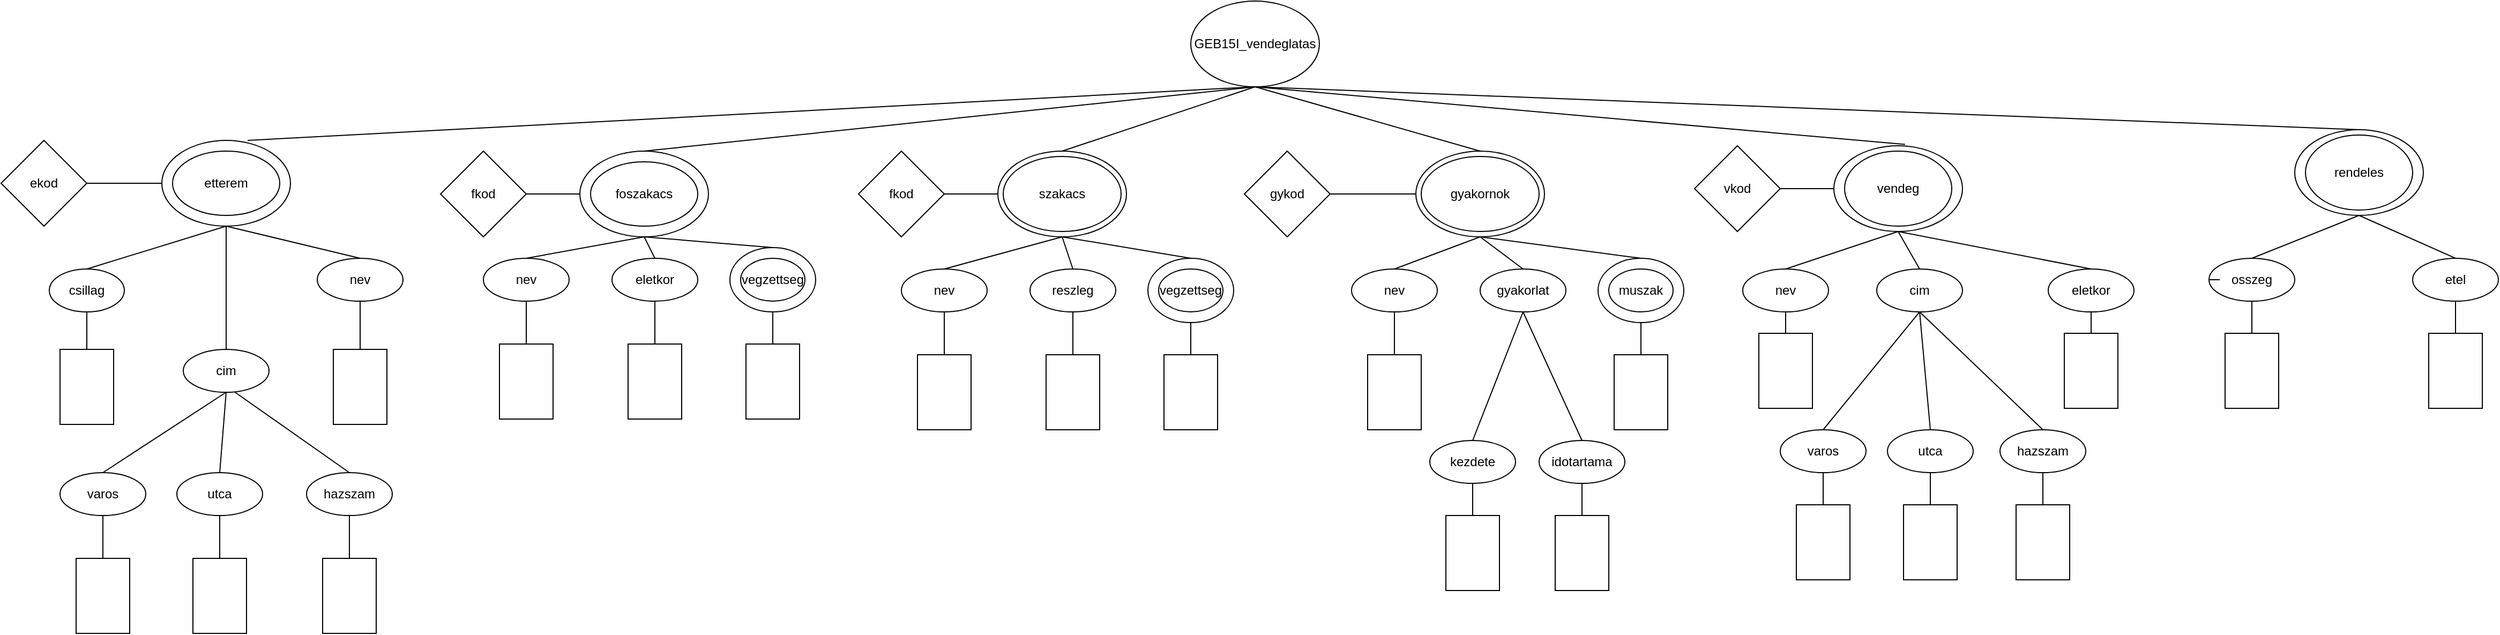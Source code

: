 <mxfile version="28.2.7">
  <diagram name="Page-1" id="XpdyZdqsvCU4nCHBUs9L">
    <mxGraphModel dx="1249" dy="1255" grid="1" gridSize="10" guides="1" tooltips="1" connect="1" arrows="1" fold="1" page="1" pageScale="1" pageWidth="1169" pageHeight="1654" math="0" shadow="0">
      <root>
        <mxCell id="0" />
        <mxCell id="1" parent="0" />
        <mxCell id="y2u8pbOZwzKgA-yWUY7D-1" value="GEB15I_vendeglatas" style="ellipse;whiteSpace=wrap;html=1;" parent="1" vertex="1">
          <mxGeometry x="2700" y="20" width="120" height="80" as="geometry" />
        </mxCell>
        <mxCell id="y2u8pbOZwzKgA-yWUY7D-2" value="" style="ellipse;whiteSpace=wrap;html=1;" parent="1" vertex="1">
          <mxGeometry x="1740" y="150" width="120" height="80" as="geometry" />
        </mxCell>
        <mxCell id="y2u8pbOZwzKgA-yWUY7D-3" value="etterem" style="ellipse;whiteSpace=wrap;html=1;" parent="1" vertex="1">
          <mxGeometry x="1750" y="160" width="100" height="60" as="geometry" />
        </mxCell>
        <mxCell id="y2u8pbOZwzKgA-yWUY7D-4" value="" style="ellipse;whiteSpace=wrap;html=1;" parent="1" vertex="1">
          <mxGeometry x="2130" y="160" width="120" height="80" as="geometry" />
        </mxCell>
        <mxCell id="y2u8pbOZwzKgA-yWUY7D-5" value="foszakacs" style="ellipse;whiteSpace=wrap;html=1;" parent="1" vertex="1">
          <mxGeometry x="2140" y="170" width="100" height="60" as="geometry" />
        </mxCell>
        <mxCell id="y2u8pbOZwzKgA-yWUY7D-6" value="" style="ellipse;whiteSpace=wrap;html=1;" parent="1" vertex="1">
          <mxGeometry x="2520" y="160" width="120" height="80" as="geometry" />
        </mxCell>
        <mxCell id="y2u8pbOZwzKgA-yWUY7D-7" value="szakacs" style="ellipse;whiteSpace=wrap;html=1;" parent="1" vertex="1">
          <mxGeometry x="2525" y="165" width="110" height="70" as="geometry" />
        </mxCell>
        <mxCell id="y2u8pbOZwzKgA-yWUY7D-9" value="" style="ellipse;whiteSpace=wrap;html=1;" parent="1" vertex="1">
          <mxGeometry x="2910" y="160" width="120" height="80" as="geometry" />
        </mxCell>
        <mxCell id="y2u8pbOZwzKgA-yWUY7D-10" value="gyakornok" style="ellipse;whiteSpace=wrap;html=1;" parent="1" vertex="1">
          <mxGeometry x="2915" y="165" width="110" height="70" as="geometry" />
        </mxCell>
        <mxCell id="y2u8pbOZwzKgA-yWUY7D-12" value="" style="ellipse;whiteSpace=wrap;html=1;" parent="1" vertex="1">
          <mxGeometry x="3300" y="155" width="120" height="80" as="geometry" />
        </mxCell>
        <mxCell id="y2u8pbOZwzKgA-yWUY7D-13" value="vendeg" style="ellipse;whiteSpace=wrap;html=1;" parent="1" vertex="1">
          <mxGeometry x="3310" y="160" width="100" height="70" as="geometry" />
        </mxCell>
        <mxCell id="y2u8pbOZwzKgA-yWUY7D-15" value="" style="ellipse;whiteSpace=wrap;html=1;" parent="1" vertex="1">
          <mxGeometry x="3730" y="140" width="120" height="80" as="geometry" />
        </mxCell>
        <mxCell id="y2u8pbOZwzKgA-yWUY7D-16" value="rendeles" style="ellipse;whiteSpace=wrap;html=1;" parent="1" vertex="1">
          <mxGeometry x="3740" y="145" width="100" height="70" as="geometry" />
        </mxCell>
        <mxCell id="y2u8pbOZwzKgA-yWUY7D-19" value="" style="endArrow=none;html=1;rounded=0;exitX=0.5;exitY=0;exitDx=0;exitDy=0;entryX=0.5;entryY=1;entryDx=0;entryDy=0;" parent="1" source="y2u8pbOZwzKgA-yWUY7D-15" target="y2u8pbOZwzKgA-yWUY7D-1" edge="1">
          <mxGeometry width="50" height="50" relative="1" as="geometry">
            <mxPoint x="2360" y="290" as="sourcePoint" />
            <mxPoint x="2300" y="120" as="targetPoint" />
          </mxGeometry>
        </mxCell>
        <mxCell id="y2u8pbOZwzKgA-yWUY7D-20" value="" style="endArrow=none;html=1;rounded=0;entryX=0.554;entryY=-0.015;entryDx=0;entryDy=0;entryPerimeter=0;exitX=0.5;exitY=1;exitDx=0;exitDy=0;" parent="1" source="y2u8pbOZwzKgA-yWUY7D-1" target="y2u8pbOZwzKgA-yWUY7D-12" edge="1">
          <mxGeometry width="50" height="50" relative="1" as="geometry">
            <mxPoint x="2360" y="290" as="sourcePoint" />
            <mxPoint x="2410" y="240" as="targetPoint" />
          </mxGeometry>
        </mxCell>
        <mxCell id="y2u8pbOZwzKgA-yWUY7D-21" value="" style="endArrow=none;html=1;rounded=0;exitX=0.5;exitY=0;exitDx=0;exitDy=0;entryX=0.5;entryY=1;entryDx=0;entryDy=0;" parent="1" source="y2u8pbOZwzKgA-yWUY7D-9" target="y2u8pbOZwzKgA-yWUY7D-1" edge="1">
          <mxGeometry width="50" height="50" relative="1" as="geometry">
            <mxPoint x="2360" y="290" as="sourcePoint" />
            <mxPoint x="2320" y="140" as="targetPoint" />
          </mxGeometry>
        </mxCell>
        <mxCell id="y2u8pbOZwzKgA-yWUY7D-22" value="" style="endArrow=none;html=1;rounded=0;exitX=0.5;exitY=0;exitDx=0;exitDy=0;entryX=0.5;entryY=1;entryDx=0;entryDy=0;" parent="1" source="y2u8pbOZwzKgA-yWUY7D-6" target="y2u8pbOZwzKgA-yWUY7D-1" edge="1">
          <mxGeometry width="50" height="50" relative="1" as="geometry">
            <mxPoint x="2450" y="335" as="sourcePoint" />
            <mxPoint x="2390" y="155" as="targetPoint" />
          </mxGeometry>
        </mxCell>
        <mxCell id="y2u8pbOZwzKgA-yWUY7D-23" value="" style="endArrow=none;html=1;rounded=0;exitX=0.5;exitY=0;exitDx=0;exitDy=0;entryX=0.5;entryY=1;entryDx=0;entryDy=0;" parent="1" source="y2u8pbOZwzKgA-yWUY7D-4" target="y2u8pbOZwzKgA-yWUY7D-1" edge="1">
          <mxGeometry width="50" height="50" relative="1" as="geometry">
            <mxPoint x="2250" y="350" as="sourcePoint" />
            <mxPoint x="2300" y="300" as="targetPoint" />
          </mxGeometry>
        </mxCell>
        <mxCell id="y2u8pbOZwzKgA-yWUY7D-24" value="" style="endArrow=none;html=1;rounded=0;exitX=0.667;exitY=0;exitDx=0;exitDy=0;exitPerimeter=0;entryX=0.5;entryY=1;entryDx=0;entryDy=0;" parent="1" source="y2u8pbOZwzKgA-yWUY7D-2" target="y2u8pbOZwzKgA-yWUY7D-1" edge="1">
          <mxGeometry width="50" height="50" relative="1" as="geometry">
            <mxPoint x="2190" y="230" as="sourcePoint" />
            <mxPoint x="2240" y="180" as="targetPoint" />
          </mxGeometry>
        </mxCell>
        <mxCell id="y2u8pbOZwzKgA-yWUY7D-26" value="csillag" style="ellipse;whiteSpace=wrap;html=1;" parent="1" vertex="1">
          <mxGeometry x="1635" y="270" width="70" height="40" as="geometry" />
        </mxCell>
        <mxCell id="y2u8pbOZwzKgA-yWUY7D-27" value="cim" style="ellipse;whiteSpace=wrap;html=1;" parent="1" vertex="1">
          <mxGeometry x="1760" y="345" width="80" height="40" as="geometry" />
        </mxCell>
        <mxCell id="y2u8pbOZwzKgA-yWUY7D-28" value="nev" style="ellipse;whiteSpace=wrap;html=1;" parent="1" vertex="1">
          <mxGeometry x="1885" y="260" width="80" height="40" as="geometry" />
        </mxCell>
        <mxCell id="y2u8pbOZwzKgA-yWUY7D-29" value="" style="rounded=0;whiteSpace=wrap;html=1;direction=south;" parent="1" vertex="1">
          <mxGeometry x="1645" y="345" width="50" height="70" as="geometry" />
        </mxCell>
        <mxCell id="y2u8pbOZwzKgA-yWUY7D-32" value="" style="rounded=0;whiteSpace=wrap;html=1;direction=south;" parent="1" vertex="1">
          <mxGeometry x="1900" y="345" width="50" height="70" as="geometry" />
        </mxCell>
        <mxCell id="y2u8pbOZwzKgA-yWUY7D-33" value="varos" style="ellipse;whiteSpace=wrap;html=1;" parent="1" vertex="1">
          <mxGeometry x="1645" y="460" width="80" height="40" as="geometry" />
        </mxCell>
        <mxCell id="y2u8pbOZwzKgA-yWUY7D-34" value="utca" style="ellipse;whiteSpace=wrap;html=1;" parent="1" vertex="1">
          <mxGeometry x="1754" y="460" width="80" height="40" as="geometry" />
        </mxCell>
        <mxCell id="y2u8pbOZwzKgA-yWUY7D-36" value="hazszam" style="ellipse;whiteSpace=wrap;html=1;" parent="1" vertex="1">
          <mxGeometry x="1875" y="460" width="80" height="40" as="geometry" />
        </mxCell>
        <mxCell id="y2u8pbOZwzKgA-yWUY7D-37" value="" style="rounded=0;whiteSpace=wrap;html=1;direction=south;" parent="1" vertex="1">
          <mxGeometry x="1660" y="540" width="50" height="70" as="geometry" />
        </mxCell>
        <mxCell id="y2u8pbOZwzKgA-yWUY7D-38" value="" style="rounded=0;whiteSpace=wrap;html=1;direction=south;" parent="1" vertex="1">
          <mxGeometry x="1769" y="540" width="50" height="70" as="geometry" />
        </mxCell>
        <mxCell id="y2u8pbOZwzKgA-yWUY7D-39" value="" style="rounded=0;whiteSpace=wrap;html=1;direction=south;" parent="1" vertex="1">
          <mxGeometry x="1890" y="540" width="50" height="70" as="geometry" />
        </mxCell>
        <mxCell id="y2u8pbOZwzKgA-yWUY7D-40" value="ekod" style="rhombus;whiteSpace=wrap;html=1;" parent="1" vertex="1">
          <mxGeometry x="1590" y="150" width="80" height="80" as="geometry" />
        </mxCell>
        <mxCell id="y2u8pbOZwzKgA-yWUY7D-41" value="" style="endArrow=none;html=1;rounded=0;exitX=0.5;exitY=0;exitDx=0;exitDy=0;entryX=0.5;entryY=1;entryDx=0;entryDy=0;" parent="1" source="y2u8pbOZwzKgA-yWUY7D-26" target="y2u8pbOZwzKgA-yWUY7D-2" edge="1">
          <mxGeometry width="50" height="50" relative="1" as="geometry">
            <mxPoint x="1870" y="340" as="sourcePoint" />
            <mxPoint x="1920" y="290" as="targetPoint" />
          </mxGeometry>
        </mxCell>
        <mxCell id="y2u8pbOZwzKgA-yWUY7D-42" value="" style="endArrow=none;html=1;rounded=0;entryX=0.5;entryY=1;entryDx=0;entryDy=0;exitX=0.5;exitY=0;exitDx=0;exitDy=0;" parent="1" source="y2u8pbOZwzKgA-yWUY7D-28" target="y2u8pbOZwzKgA-yWUY7D-2" edge="1">
          <mxGeometry width="50" height="50" relative="1" as="geometry">
            <mxPoint x="1870" y="340" as="sourcePoint" />
            <mxPoint x="1920" y="290" as="targetPoint" />
          </mxGeometry>
        </mxCell>
        <mxCell id="y2u8pbOZwzKgA-yWUY7D-43" value="" style="endArrow=none;html=1;rounded=0;exitX=0.5;exitY=0;exitDx=0;exitDy=0;entryX=0.5;entryY=1;entryDx=0;entryDy=0;" parent="1" source="y2u8pbOZwzKgA-yWUY7D-27" target="y2u8pbOZwzKgA-yWUY7D-2" edge="1">
          <mxGeometry width="50" height="50" relative="1" as="geometry">
            <mxPoint x="1870" y="340" as="sourcePoint" />
            <mxPoint x="1800" y="240" as="targetPoint" />
          </mxGeometry>
        </mxCell>
        <mxCell id="y2u8pbOZwzKgA-yWUY7D-44" value="" style="endArrow=none;html=1;rounded=0;exitX=0;exitY=0.5;exitDx=0;exitDy=0;entryX=0.5;entryY=1;entryDx=0;entryDy=0;" parent="1" source="y2u8pbOZwzKgA-yWUY7D-29" target="y2u8pbOZwzKgA-yWUY7D-26" edge="1">
          <mxGeometry width="50" height="50" relative="1" as="geometry">
            <mxPoint x="1870" y="340" as="sourcePoint" />
            <mxPoint x="1920" y="290" as="targetPoint" />
          </mxGeometry>
        </mxCell>
        <mxCell id="y2u8pbOZwzKgA-yWUY7D-45" value="" style="endArrow=none;html=1;rounded=0;exitX=0;exitY=0.5;exitDx=0;exitDy=0;entryX=0.5;entryY=1;entryDx=0;entryDy=0;" parent="1" source="y2u8pbOZwzKgA-yWUY7D-32" target="y2u8pbOZwzKgA-yWUY7D-28" edge="1">
          <mxGeometry width="50" height="50" relative="1" as="geometry">
            <mxPoint x="1870" y="340" as="sourcePoint" />
            <mxPoint x="1920" y="290" as="targetPoint" />
          </mxGeometry>
        </mxCell>
        <mxCell id="y2u8pbOZwzKgA-yWUY7D-46" value="" style="endArrow=none;html=1;rounded=0;exitX=0.5;exitY=0;exitDx=0;exitDy=0;entryX=0.5;entryY=1;entryDx=0;entryDy=0;" parent="1" source="y2u8pbOZwzKgA-yWUY7D-33" target="y2u8pbOZwzKgA-yWUY7D-27" edge="1">
          <mxGeometry width="50" height="50" relative="1" as="geometry">
            <mxPoint x="1740" y="450" as="sourcePoint" />
            <mxPoint x="1794" y="400" as="targetPoint" />
          </mxGeometry>
        </mxCell>
        <mxCell id="y2u8pbOZwzKgA-yWUY7D-47" value="" style="endArrow=none;html=1;rounded=0;exitX=0.5;exitY=0;exitDx=0;exitDy=0;entryX=0.5;entryY=1;entryDx=0;entryDy=0;" parent="1" source="y2u8pbOZwzKgA-yWUY7D-34" target="y2u8pbOZwzKgA-yWUY7D-27" edge="1">
          <mxGeometry width="50" height="50" relative="1" as="geometry">
            <mxPoint x="1870" y="450" as="sourcePoint" />
            <mxPoint x="1810" y="410" as="targetPoint" />
          </mxGeometry>
        </mxCell>
        <mxCell id="y2u8pbOZwzKgA-yWUY7D-48" value="" style="endArrow=none;html=1;rounded=0;exitX=0.5;exitY=0;exitDx=0;exitDy=0;entryX=0.599;entryY=0.994;entryDx=0;entryDy=0;entryPerimeter=0;" parent="1" source="y2u8pbOZwzKgA-yWUY7D-36" target="y2u8pbOZwzKgA-yWUY7D-27" edge="1">
          <mxGeometry width="50" height="50" relative="1" as="geometry">
            <mxPoint x="1870" y="450" as="sourcePoint" />
            <mxPoint x="1920" y="400" as="targetPoint" />
          </mxGeometry>
        </mxCell>
        <mxCell id="y2u8pbOZwzKgA-yWUY7D-49" value="" style="endArrow=none;html=1;rounded=0;exitX=0;exitY=0.5;exitDx=0;exitDy=0;entryX=0.5;entryY=1;entryDx=0;entryDy=0;" parent="1" source="y2u8pbOZwzKgA-yWUY7D-37" target="y2u8pbOZwzKgA-yWUY7D-33" edge="1">
          <mxGeometry width="50" height="50" relative="1" as="geometry">
            <mxPoint x="1870" y="450" as="sourcePoint" />
            <mxPoint x="1920" y="400" as="targetPoint" />
          </mxGeometry>
        </mxCell>
        <mxCell id="y2u8pbOZwzKgA-yWUY7D-50" value="" style="endArrow=none;html=1;rounded=0;exitX=0;exitY=0.5;exitDx=0;exitDy=0;entryX=0.5;entryY=1;entryDx=0;entryDy=0;" parent="1" source="y2u8pbOZwzKgA-yWUY7D-38" target="y2u8pbOZwzKgA-yWUY7D-34" edge="1">
          <mxGeometry width="50" height="50" relative="1" as="geometry">
            <mxPoint x="1870" y="450" as="sourcePoint" />
            <mxPoint x="1920" y="400" as="targetPoint" />
          </mxGeometry>
        </mxCell>
        <mxCell id="y2u8pbOZwzKgA-yWUY7D-51" value="" style="endArrow=none;html=1;rounded=0;exitX=0;exitY=0.5;exitDx=0;exitDy=0;entryX=0.5;entryY=1;entryDx=0;entryDy=0;" parent="1" source="y2u8pbOZwzKgA-yWUY7D-39" target="y2u8pbOZwzKgA-yWUY7D-36" edge="1">
          <mxGeometry width="50" height="50" relative="1" as="geometry">
            <mxPoint x="1870" y="450" as="sourcePoint" />
            <mxPoint x="1915" y="520" as="targetPoint" />
          </mxGeometry>
        </mxCell>
        <mxCell id="y2u8pbOZwzKgA-yWUY7D-54" value="" style="endArrow=none;html=1;rounded=0;exitX=1;exitY=0.5;exitDx=0;exitDy=0;entryX=0;entryY=0.5;entryDx=0;entryDy=0;" parent="1" source="y2u8pbOZwzKgA-yWUY7D-40" target="y2u8pbOZwzKgA-yWUY7D-2" edge="1">
          <mxGeometry width="50" height="50" relative="1" as="geometry">
            <mxPoint x="1870" y="340" as="sourcePoint" />
            <mxPoint x="1920" y="290" as="targetPoint" />
          </mxGeometry>
        </mxCell>
        <mxCell id="V31fUuFXPpHs8atmx8qF-1" value="" style="ellipse;whiteSpace=wrap;html=1;" parent="1" vertex="1">
          <mxGeometry x="2270" y="250" width="80" height="60" as="geometry" />
        </mxCell>
        <mxCell id="V31fUuFXPpHs8atmx8qF-2" value="vegzettseg" style="ellipse;whiteSpace=wrap;html=1;" parent="1" vertex="1">
          <mxGeometry x="2280" y="260" width="60" height="40" as="geometry" />
        </mxCell>
        <mxCell id="V31fUuFXPpHs8atmx8qF-5" value="nev" style="ellipse;whiteSpace=wrap;html=1;" parent="1" vertex="1">
          <mxGeometry x="2040" y="260" width="80" height="40" as="geometry" />
        </mxCell>
        <mxCell id="V31fUuFXPpHs8atmx8qF-6" value="eletkor" style="ellipse;whiteSpace=wrap;html=1;" parent="1" vertex="1">
          <mxGeometry x="2160" y="260" width="80" height="40" as="geometry" />
        </mxCell>
        <mxCell id="V31fUuFXPpHs8atmx8qF-7" value="fkod" style="rhombus;whiteSpace=wrap;html=1;" parent="1" vertex="1">
          <mxGeometry x="2000" y="160" width="80" height="80" as="geometry" />
        </mxCell>
        <mxCell id="V31fUuFXPpHs8atmx8qF-8" value="" style="rounded=0;whiteSpace=wrap;html=1;direction=south;" parent="1" vertex="1">
          <mxGeometry x="2055" y="340" width="50" height="70" as="geometry" />
        </mxCell>
        <mxCell id="V31fUuFXPpHs8atmx8qF-9" value="" style="rounded=0;whiteSpace=wrap;html=1;direction=south;" parent="1" vertex="1">
          <mxGeometry x="2175" y="340" width="50" height="70" as="geometry" />
        </mxCell>
        <mxCell id="V31fUuFXPpHs8atmx8qF-10" value="" style="rounded=0;whiteSpace=wrap;html=1;direction=south;" parent="1" vertex="1">
          <mxGeometry x="2285" y="340" width="50" height="70" as="geometry" />
        </mxCell>
        <mxCell id="V31fUuFXPpHs8atmx8qF-11" value="" style="endArrow=none;html=1;rounded=0;exitX=1;exitY=0.5;exitDx=0;exitDy=0;entryX=0;entryY=0.5;entryDx=0;entryDy=0;" parent="1" source="V31fUuFXPpHs8atmx8qF-7" target="y2u8pbOZwzKgA-yWUY7D-4" edge="1">
          <mxGeometry width="50" height="50" relative="1" as="geometry">
            <mxPoint x="1840" y="350" as="sourcePoint" />
            <mxPoint x="1890" y="300" as="targetPoint" />
          </mxGeometry>
        </mxCell>
        <mxCell id="V31fUuFXPpHs8atmx8qF-12" value="" style="endArrow=none;html=1;rounded=0;exitX=0.5;exitY=0;exitDx=0;exitDy=0;entryX=0.5;entryY=1;entryDx=0;entryDy=0;" parent="1" source="V31fUuFXPpHs8atmx8qF-5" target="y2u8pbOZwzKgA-yWUY7D-4" edge="1">
          <mxGeometry width="50" height="50" relative="1" as="geometry">
            <mxPoint x="1840" y="350" as="sourcePoint" />
            <mxPoint x="1890" y="300" as="targetPoint" />
          </mxGeometry>
        </mxCell>
        <mxCell id="V31fUuFXPpHs8atmx8qF-13" value="" style="endArrow=none;html=1;rounded=0;exitX=0.5;exitY=0;exitDx=0;exitDy=0;entryX=0.5;entryY=1;entryDx=0;entryDy=0;" parent="1" source="V31fUuFXPpHs8atmx8qF-6" target="y2u8pbOZwzKgA-yWUY7D-4" edge="1">
          <mxGeometry width="50" height="50" relative="1" as="geometry">
            <mxPoint x="1840" y="350" as="sourcePoint" />
            <mxPoint x="1980" y="320" as="targetPoint" />
          </mxGeometry>
        </mxCell>
        <mxCell id="V31fUuFXPpHs8atmx8qF-14" value="" style="endArrow=none;html=1;rounded=0;exitX=0.5;exitY=0;exitDx=0;exitDy=0;entryX=0.5;entryY=1;entryDx=0;entryDy=0;" parent="1" source="V31fUuFXPpHs8atmx8qF-1" target="y2u8pbOZwzKgA-yWUY7D-4" edge="1">
          <mxGeometry width="50" height="50" relative="1" as="geometry">
            <mxPoint x="1840" y="350" as="sourcePoint" />
            <mxPoint x="1890" y="300" as="targetPoint" />
          </mxGeometry>
        </mxCell>
        <mxCell id="V31fUuFXPpHs8atmx8qF-15" value="" style="endArrow=none;html=1;rounded=0;exitX=0;exitY=0.5;exitDx=0;exitDy=0;entryX=0.5;entryY=1;entryDx=0;entryDy=0;" parent="1" source="V31fUuFXPpHs8atmx8qF-8" target="V31fUuFXPpHs8atmx8qF-5" edge="1">
          <mxGeometry width="50" height="50" relative="1" as="geometry">
            <mxPoint x="1840" y="350" as="sourcePoint" />
            <mxPoint x="1890" y="300" as="targetPoint" />
          </mxGeometry>
        </mxCell>
        <mxCell id="V31fUuFXPpHs8atmx8qF-16" value="" style="endArrow=none;html=1;rounded=0;exitX=0;exitY=0.5;exitDx=0;exitDy=0;entryX=0.5;entryY=1;entryDx=0;entryDy=0;" parent="1" source="V31fUuFXPpHs8atmx8qF-9" target="V31fUuFXPpHs8atmx8qF-6" edge="1">
          <mxGeometry width="50" height="50" relative="1" as="geometry">
            <mxPoint x="1840" y="350" as="sourcePoint" />
            <mxPoint x="1890" y="300" as="targetPoint" />
          </mxGeometry>
        </mxCell>
        <mxCell id="bbiCSKsUrUmHNVUulFf7-1" value="" style="endArrow=none;html=1;rounded=0;exitX=0;exitY=0.5;exitDx=0;exitDy=0;entryX=0.5;entryY=1;entryDx=0;entryDy=0;" edge="1" parent="1" source="V31fUuFXPpHs8atmx8qF-10" target="V31fUuFXPpHs8atmx8qF-1">
          <mxGeometry width="50" height="50" relative="1" as="geometry">
            <mxPoint x="2330" y="320" as="sourcePoint" />
            <mxPoint x="2440" y="260" as="targetPoint" />
          </mxGeometry>
        </mxCell>
        <mxCell id="bbiCSKsUrUmHNVUulFf7-2" value="" style="ellipse;whiteSpace=wrap;html=1;" vertex="1" parent="1">
          <mxGeometry x="2660" y="260" width="80" height="60" as="geometry" />
        </mxCell>
        <mxCell id="bbiCSKsUrUmHNVUulFf7-3" value="vegzettseg" style="ellipse;whiteSpace=wrap;html=1;" vertex="1" parent="1">
          <mxGeometry x="2670" y="270" width="60" height="40" as="geometry" />
        </mxCell>
        <mxCell id="bbiCSKsUrUmHNVUulFf7-4" value="nev" style="ellipse;whiteSpace=wrap;html=1;" vertex="1" parent="1">
          <mxGeometry x="2430" y="270" width="80" height="40" as="geometry" />
        </mxCell>
        <mxCell id="bbiCSKsUrUmHNVUulFf7-5" value="reszleg" style="ellipse;whiteSpace=wrap;html=1;" vertex="1" parent="1">
          <mxGeometry x="2550" y="270" width="80" height="40" as="geometry" />
        </mxCell>
        <mxCell id="bbiCSKsUrUmHNVUulFf7-6" value="" style="rounded=0;whiteSpace=wrap;html=1;direction=south;" vertex="1" parent="1">
          <mxGeometry x="2445" y="350" width="50" height="70" as="geometry" />
        </mxCell>
        <mxCell id="bbiCSKsUrUmHNVUulFf7-7" value="" style="rounded=0;whiteSpace=wrap;html=1;direction=south;" vertex="1" parent="1">
          <mxGeometry x="2565" y="350" width="50" height="70" as="geometry" />
        </mxCell>
        <mxCell id="bbiCSKsUrUmHNVUulFf7-8" value="" style="rounded=0;whiteSpace=wrap;html=1;direction=south;" vertex="1" parent="1">
          <mxGeometry x="2675" y="350" width="50" height="70" as="geometry" />
        </mxCell>
        <mxCell id="bbiCSKsUrUmHNVUulFf7-9" value="" style="endArrow=none;html=1;rounded=0;exitX=0.5;exitY=0;exitDx=0;exitDy=0;entryX=0.5;entryY=1;entryDx=0;entryDy=0;" edge="1" parent="1" source="bbiCSKsUrUmHNVUulFf7-4" target="y2u8pbOZwzKgA-yWUY7D-6">
          <mxGeometry width="50" height="50" relative="1" as="geometry">
            <mxPoint x="2230" y="360" as="sourcePoint" />
            <mxPoint x="2580" y="240" as="targetPoint" />
          </mxGeometry>
        </mxCell>
        <mxCell id="bbiCSKsUrUmHNVUulFf7-10" value="" style="endArrow=none;html=1;rounded=0;exitX=0.5;exitY=0;exitDx=0;exitDy=0;entryX=0.5;entryY=1;entryDx=0;entryDy=0;" edge="1" parent="1" source="bbiCSKsUrUmHNVUulFf7-5" target="y2u8pbOZwzKgA-yWUY7D-6">
          <mxGeometry width="50" height="50" relative="1" as="geometry">
            <mxPoint x="2230" y="360" as="sourcePoint" />
            <mxPoint x="2580" y="250" as="targetPoint" />
          </mxGeometry>
        </mxCell>
        <mxCell id="bbiCSKsUrUmHNVUulFf7-11" value="" style="endArrow=none;html=1;rounded=0;exitX=0.5;exitY=0;exitDx=0;exitDy=0;entryX=0.5;entryY=1;entryDx=0;entryDy=0;" edge="1" parent="1" source="bbiCSKsUrUmHNVUulFf7-2" target="y2u8pbOZwzKgA-yWUY7D-6">
          <mxGeometry width="50" height="50" relative="1" as="geometry">
            <mxPoint x="2230" y="360" as="sourcePoint" />
            <mxPoint x="2580" y="250" as="targetPoint" />
          </mxGeometry>
        </mxCell>
        <mxCell id="bbiCSKsUrUmHNVUulFf7-12" value="" style="endArrow=none;html=1;rounded=0;exitX=0;exitY=0.5;exitDx=0;exitDy=0;entryX=0.5;entryY=1;entryDx=0;entryDy=0;" edge="1" parent="1" source="bbiCSKsUrUmHNVUulFf7-6" target="bbiCSKsUrUmHNVUulFf7-4">
          <mxGeometry width="50" height="50" relative="1" as="geometry">
            <mxPoint x="2230" y="360" as="sourcePoint" />
            <mxPoint x="2280" y="310" as="targetPoint" />
          </mxGeometry>
        </mxCell>
        <mxCell id="bbiCSKsUrUmHNVUulFf7-13" value="" style="endArrow=none;html=1;rounded=0;exitX=0;exitY=0.5;exitDx=0;exitDy=0;entryX=0.5;entryY=1;entryDx=0;entryDy=0;" edge="1" parent="1" source="bbiCSKsUrUmHNVUulFf7-7" target="bbiCSKsUrUmHNVUulFf7-5">
          <mxGeometry width="50" height="50" relative="1" as="geometry">
            <mxPoint x="2230" y="360" as="sourcePoint" />
            <mxPoint x="2280" y="310" as="targetPoint" />
          </mxGeometry>
        </mxCell>
        <mxCell id="bbiCSKsUrUmHNVUulFf7-14" value="" style="endArrow=none;html=1;rounded=0;exitX=0;exitY=0.5;exitDx=0;exitDy=0;entryX=0.5;entryY=1;entryDx=0;entryDy=0;" edge="1" parent="1" source="bbiCSKsUrUmHNVUulFf7-8" target="bbiCSKsUrUmHNVUulFf7-2">
          <mxGeometry width="50" height="50" relative="1" as="geometry">
            <mxPoint x="2720" y="330" as="sourcePoint" />
            <mxPoint x="2830" y="270" as="targetPoint" />
          </mxGeometry>
        </mxCell>
        <mxCell id="bbiCSKsUrUmHNVUulFf7-15" value="fkod" style="rhombus;whiteSpace=wrap;html=1;" vertex="1" parent="1">
          <mxGeometry x="2390" y="160" width="80" height="80" as="geometry" />
        </mxCell>
        <mxCell id="bbiCSKsUrUmHNVUulFf7-17" value="" style="endArrow=none;html=1;rounded=0;exitX=1;exitY=0.5;exitDx=0;exitDy=0;entryX=0;entryY=0.5;entryDx=0;entryDy=0;" edge="1" parent="1" source="bbiCSKsUrUmHNVUulFf7-15" target="y2u8pbOZwzKgA-yWUY7D-6">
          <mxGeometry width="50" height="50" relative="1" as="geometry">
            <mxPoint x="2470" y="200" as="sourcePoint" />
            <mxPoint x="2550" y="210" as="targetPoint" />
          </mxGeometry>
        </mxCell>
        <mxCell id="bbiCSKsUrUmHNVUulFf7-18" value="" style="ellipse;whiteSpace=wrap;html=1;" vertex="1" parent="1">
          <mxGeometry x="3080" y="260" width="80" height="60" as="geometry" />
        </mxCell>
        <mxCell id="bbiCSKsUrUmHNVUulFf7-19" value="muszak" style="ellipse;whiteSpace=wrap;html=1;" vertex="1" parent="1">
          <mxGeometry x="3090" y="270" width="60" height="40" as="geometry" />
        </mxCell>
        <mxCell id="bbiCSKsUrUmHNVUulFf7-20" value="nev" style="ellipse;whiteSpace=wrap;html=1;" vertex="1" parent="1">
          <mxGeometry x="2850" y="270" width="80" height="40" as="geometry" />
        </mxCell>
        <mxCell id="bbiCSKsUrUmHNVUulFf7-21" value="gyakorlat" style="ellipse;whiteSpace=wrap;html=1;" vertex="1" parent="1">
          <mxGeometry x="2970" y="270" width="80" height="40" as="geometry" />
        </mxCell>
        <mxCell id="bbiCSKsUrUmHNVUulFf7-22" value="" style="rounded=0;whiteSpace=wrap;html=1;direction=south;" vertex="1" parent="1">
          <mxGeometry x="2865" y="350" width="50" height="70" as="geometry" />
        </mxCell>
        <mxCell id="bbiCSKsUrUmHNVUulFf7-24" value="" style="rounded=0;whiteSpace=wrap;html=1;direction=south;" vertex="1" parent="1">
          <mxGeometry x="3095" y="350" width="50" height="70" as="geometry" />
        </mxCell>
        <mxCell id="bbiCSKsUrUmHNVUulFf7-25" value="" style="endArrow=none;html=1;rounded=0;exitX=0;exitY=0.5;exitDx=0;exitDy=0;entryX=0.5;entryY=1;entryDx=0;entryDy=0;" edge="1" parent="1" source="bbiCSKsUrUmHNVUulFf7-22" target="bbiCSKsUrUmHNVUulFf7-20">
          <mxGeometry width="50" height="50" relative="1" as="geometry">
            <mxPoint x="2650" y="360" as="sourcePoint" />
            <mxPoint x="2700" y="310" as="targetPoint" />
          </mxGeometry>
        </mxCell>
        <mxCell id="bbiCSKsUrUmHNVUulFf7-27" value="" style="endArrow=none;html=1;rounded=0;exitX=0;exitY=0.5;exitDx=0;exitDy=0;entryX=0.5;entryY=1;entryDx=0;entryDy=0;" edge="1" parent="1" source="bbiCSKsUrUmHNVUulFf7-24" target="bbiCSKsUrUmHNVUulFf7-18">
          <mxGeometry width="50" height="50" relative="1" as="geometry">
            <mxPoint x="3140" y="330" as="sourcePoint" />
            <mxPoint x="3250" y="270" as="targetPoint" />
          </mxGeometry>
        </mxCell>
        <mxCell id="bbiCSKsUrUmHNVUulFf7-28" value="gykod" style="rhombus;whiteSpace=wrap;html=1;" vertex="1" parent="1">
          <mxGeometry x="2750" y="160" width="80" height="80" as="geometry" />
        </mxCell>
        <mxCell id="bbiCSKsUrUmHNVUulFf7-29" value="" style="endArrow=none;html=1;rounded=0;entryX=1;entryY=0.5;entryDx=0;entryDy=0;exitX=0;exitY=0.5;exitDx=0;exitDy=0;" edge="1" parent="1" source="y2u8pbOZwzKgA-yWUY7D-9" target="bbiCSKsUrUmHNVUulFf7-28">
          <mxGeometry width="50" height="50" relative="1" as="geometry">
            <mxPoint x="2550" y="240" as="sourcePoint" />
            <mxPoint x="2600" y="190" as="targetPoint" />
          </mxGeometry>
        </mxCell>
        <mxCell id="bbiCSKsUrUmHNVUulFf7-31" value="idotartama" style="ellipse;whiteSpace=wrap;html=1;" vertex="1" parent="1">
          <mxGeometry x="3025" y="430" width="80" height="40" as="geometry" />
        </mxCell>
        <mxCell id="bbiCSKsUrUmHNVUulFf7-32" value="kezdete" style="ellipse;whiteSpace=wrap;html=1;" vertex="1" parent="1">
          <mxGeometry x="2923" y="430" width="80" height="40" as="geometry" />
        </mxCell>
        <mxCell id="bbiCSKsUrUmHNVUulFf7-33" value="" style="rounded=0;whiteSpace=wrap;html=1;direction=south;" vertex="1" parent="1">
          <mxGeometry x="3040" y="500" width="50" height="70" as="geometry" />
        </mxCell>
        <mxCell id="bbiCSKsUrUmHNVUulFf7-34" value="" style="rounded=0;whiteSpace=wrap;html=1;direction=south;" vertex="1" parent="1">
          <mxGeometry x="2938" y="500" width="50" height="70" as="geometry" />
        </mxCell>
        <mxCell id="bbiCSKsUrUmHNVUulFf7-35" value="" style="endArrow=none;html=1;rounded=0;exitX=0.5;exitY=0;exitDx=0;exitDy=0;entryX=0.5;entryY=1;entryDx=0;entryDy=0;" edge="1" parent="1" source="bbiCSKsUrUmHNVUulFf7-32" target="bbiCSKsUrUmHNVUulFf7-21">
          <mxGeometry width="50" height="50" relative="1" as="geometry">
            <mxPoint x="2910" y="330" as="sourcePoint" />
            <mxPoint x="2960" y="280" as="targetPoint" />
          </mxGeometry>
        </mxCell>
        <mxCell id="bbiCSKsUrUmHNVUulFf7-36" value="" style="endArrow=none;html=1;rounded=0;exitX=0.5;exitY=0;exitDx=0;exitDy=0;entryX=0.5;entryY=1;entryDx=0;entryDy=0;" edge="1" parent="1" source="bbiCSKsUrUmHNVUulFf7-31" target="bbiCSKsUrUmHNVUulFf7-21">
          <mxGeometry width="50" height="50" relative="1" as="geometry">
            <mxPoint x="2910" y="330" as="sourcePoint" />
            <mxPoint x="2960" y="280" as="targetPoint" />
          </mxGeometry>
        </mxCell>
        <mxCell id="bbiCSKsUrUmHNVUulFf7-37" value="" style="endArrow=none;html=1;rounded=0;exitX=0;exitY=0.5;exitDx=0;exitDy=0;entryX=0.5;entryY=1;entryDx=0;entryDy=0;" edge="1" parent="1" source="bbiCSKsUrUmHNVUulFf7-34" target="bbiCSKsUrUmHNVUulFf7-32">
          <mxGeometry width="50" height="50" relative="1" as="geometry">
            <mxPoint x="2910" y="330" as="sourcePoint" />
            <mxPoint x="2970" y="480" as="targetPoint" />
          </mxGeometry>
        </mxCell>
        <mxCell id="bbiCSKsUrUmHNVUulFf7-38" value="" style="endArrow=none;html=1;rounded=0;exitX=0;exitY=0.5;exitDx=0;exitDy=0;entryX=0.5;entryY=1;entryDx=0;entryDy=0;" edge="1" parent="1" source="bbiCSKsUrUmHNVUulFf7-33" target="bbiCSKsUrUmHNVUulFf7-31">
          <mxGeometry width="50" height="50" relative="1" as="geometry">
            <mxPoint x="2910" y="330" as="sourcePoint" />
            <mxPoint x="2960" y="280" as="targetPoint" />
          </mxGeometry>
        </mxCell>
        <mxCell id="bbiCSKsUrUmHNVUulFf7-39" value="" style="endArrow=none;html=1;rounded=0;exitX=0.5;exitY=0;exitDx=0;exitDy=0;entryX=0.5;entryY=1;entryDx=0;entryDy=0;" edge="1" parent="1" source="bbiCSKsUrUmHNVUulFf7-20" target="y2u8pbOZwzKgA-yWUY7D-9">
          <mxGeometry width="50" height="50" relative="1" as="geometry">
            <mxPoint x="2910" y="330" as="sourcePoint" />
            <mxPoint x="2960" y="280" as="targetPoint" />
          </mxGeometry>
        </mxCell>
        <mxCell id="bbiCSKsUrUmHNVUulFf7-40" value="" style="endArrow=none;html=1;rounded=0;exitX=0.5;exitY=0;exitDx=0;exitDy=0;" edge="1" parent="1" source="bbiCSKsUrUmHNVUulFf7-21">
          <mxGeometry width="50" height="50" relative="1" as="geometry">
            <mxPoint x="2910" y="330" as="sourcePoint" />
            <mxPoint x="2970" y="240" as="targetPoint" />
          </mxGeometry>
        </mxCell>
        <mxCell id="bbiCSKsUrUmHNVUulFf7-41" value="" style="endArrow=none;html=1;rounded=0;exitX=0.5;exitY=0;exitDx=0;exitDy=0;entryX=0.5;entryY=1;entryDx=0;entryDy=0;" edge="1" parent="1" source="bbiCSKsUrUmHNVUulFf7-18" target="y2u8pbOZwzKgA-yWUY7D-9">
          <mxGeometry width="50" height="50" relative="1" as="geometry">
            <mxPoint x="2910" y="330" as="sourcePoint" />
            <mxPoint x="2960" y="280" as="targetPoint" />
          </mxGeometry>
        </mxCell>
        <mxCell id="bbiCSKsUrUmHNVUulFf7-44" value="nev" style="ellipse;whiteSpace=wrap;html=1;" vertex="1" parent="1">
          <mxGeometry x="3215" y="270" width="80" height="40" as="geometry" />
        </mxCell>
        <mxCell id="bbiCSKsUrUmHNVUulFf7-45" value="cim" style="ellipse;whiteSpace=wrap;html=1;" vertex="1" parent="1">
          <mxGeometry x="3340" y="270" width="80" height="40" as="geometry" />
        </mxCell>
        <mxCell id="bbiCSKsUrUmHNVUulFf7-46" value="" style="rounded=0;whiteSpace=wrap;html=1;direction=south;" vertex="1" parent="1">
          <mxGeometry x="3230" y="330" width="50" height="70" as="geometry" />
        </mxCell>
        <mxCell id="bbiCSKsUrUmHNVUulFf7-47" value="" style="rounded=0;whiteSpace=wrap;html=1;direction=south;" vertex="1" parent="1">
          <mxGeometry x="3515" y="330" width="50" height="70" as="geometry" />
        </mxCell>
        <mxCell id="bbiCSKsUrUmHNVUulFf7-48" value="" style="endArrow=none;html=1;rounded=0;exitX=0;exitY=0.5;exitDx=0;exitDy=0;entryX=0.5;entryY=1;entryDx=0;entryDy=0;" edge="1" parent="1" source="bbiCSKsUrUmHNVUulFf7-46" target="bbiCSKsUrUmHNVUulFf7-44">
          <mxGeometry width="50" height="50" relative="1" as="geometry">
            <mxPoint x="3040" y="360" as="sourcePoint" />
            <mxPoint x="3090" y="310" as="targetPoint" />
          </mxGeometry>
        </mxCell>
        <mxCell id="bbiCSKsUrUmHNVUulFf7-49" value="" style="endArrow=none;html=1;rounded=0;exitX=0;exitY=0.5;exitDx=0;exitDy=0;entryX=0.5;entryY=1;entryDx=0;entryDy=0;" edge="1" parent="1" source="bbiCSKsUrUmHNVUulFf7-47" target="bbiCSKsUrUmHNVUulFf7-63">
          <mxGeometry width="50" height="50" relative="1" as="geometry">
            <mxPoint x="3530" y="330" as="sourcePoint" />
            <mxPoint x="3480" y="320" as="targetPoint" />
          </mxGeometry>
        </mxCell>
        <mxCell id="bbiCSKsUrUmHNVUulFf7-50" value="utca" style="ellipse;whiteSpace=wrap;html=1;" vertex="1" parent="1">
          <mxGeometry x="3350" y="420" width="80" height="40" as="geometry" />
        </mxCell>
        <mxCell id="bbiCSKsUrUmHNVUulFf7-51" value="varos" style="ellipse;whiteSpace=wrap;html=1;" vertex="1" parent="1">
          <mxGeometry x="3250" y="420" width="80" height="40" as="geometry" />
        </mxCell>
        <mxCell id="bbiCSKsUrUmHNVUulFf7-52" value="" style="rounded=0;whiteSpace=wrap;html=1;direction=south;" vertex="1" parent="1">
          <mxGeometry x="3365" y="490" width="50" height="70" as="geometry" />
        </mxCell>
        <mxCell id="bbiCSKsUrUmHNVUulFf7-53" value="" style="rounded=0;whiteSpace=wrap;html=1;direction=south;" vertex="1" parent="1">
          <mxGeometry x="3265" y="490" width="50" height="70" as="geometry" />
        </mxCell>
        <mxCell id="bbiCSKsUrUmHNVUulFf7-54" value="" style="endArrow=none;html=1;rounded=0;exitX=0.5;exitY=0;exitDx=0;exitDy=0;entryX=0.5;entryY=1;entryDx=0;entryDy=0;" edge="1" parent="1" source="bbiCSKsUrUmHNVUulFf7-51" target="bbiCSKsUrUmHNVUulFf7-45">
          <mxGeometry width="50" height="50" relative="1" as="geometry">
            <mxPoint x="3300" y="330" as="sourcePoint" />
            <mxPoint x="3350" y="280" as="targetPoint" />
          </mxGeometry>
        </mxCell>
        <mxCell id="bbiCSKsUrUmHNVUulFf7-55" value="" style="endArrow=none;html=1;rounded=0;exitX=0.5;exitY=0;exitDx=0;exitDy=0;entryX=0.5;entryY=1;entryDx=0;entryDy=0;" edge="1" parent="1" source="bbiCSKsUrUmHNVUulFf7-50" target="bbiCSKsUrUmHNVUulFf7-45">
          <mxGeometry width="50" height="50" relative="1" as="geometry">
            <mxPoint x="3300" y="330" as="sourcePoint" />
            <mxPoint x="3350" y="280" as="targetPoint" />
          </mxGeometry>
        </mxCell>
        <mxCell id="bbiCSKsUrUmHNVUulFf7-56" value="" style="endArrow=none;html=1;rounded=0;exitX=0;exitY=0.5;exitDx=0;exitDy=0;entryX=0.5;entryY=1;entryDx=0;entryDy=0;" edge="1" parent="1" source="bbiCSKsUrUmHNVUulFf7-53" target="bbiCSKsUrUmHNVUulFf7-51">
          <mxGeometry width="50" height="50" relative="1" as="geometry">
            <mxPoint x="3300" y="330" as="sourcePoint" />
            <mxPoint x="3360" y="480" as="targetPoint" />
          </mxGeometry>
        </mxCell>
        <mxCell id="bbiCSKsUrUmHNVUulFf7-57" value="" style="endArrow=none;html=1;rounded=0;exitX=0;exitY=0.5;exitDx=0;exitDy=0;entryX=0.5;entryY=1;entryDx=0;entryDy=0;" edge="1" parent="1" source="bbiCSKsUrUmHNVUulFf7-52" target="bbiCSKsUrUmHNVUulFf7-50">
          <mxGeometry width="50" height="50" relative="1" as="geometry">
            <mxPoint x="3300" y="330" as="sourcePoint" />
            <mxPoint x="3350" y="280" as="targetPoint" />
          </mxGeometry>
        </mxCell>
        <mxCell id="bbiCSKsUrUmHNVUulFf7-58" value="" style="endArrow=none;html=1;rounded=0;exitX=0.5;exitY=0;exitDx=0;exitDy=0;entryX=0.5;entryY=1;entryDx=0;entryDy=0;" edge="1" parent="1" source="bbiCSKsUrUmHNVUulFf7-44" target="y2u8pbOZwzKgA-yWUY7D-12">
          <mxGeometry width="50" height="50" relative="1" as="geometry">
            <mxPoint x="3300" y="330" as="sourcePoint" />
            <mxPoint x="3360" y="240" as="targetPoint" />
          </mxGeometry>
        </mxCell>
        <mxCell id="bbiCSKsUrUmHNVUulFf7-59" value="" style="endArrow=none;html=1;rounded=0;exitX=0.5;exitY=0;exitDx=0;exitDy=0;entryX=0.5;entryY=1;entryDx=0;entryDy=0;" edge="1" parent="1" source="bbiCSKsUrUmHNVUulFf7-45" target="y2u8pbOZwzKgA-yWUY7D-12">
          <mxGeometry width="50" height="50" relative="1" as="geometry">
            <mxPoint x="3300" y="330" as="sourcePoint" />
            <mxPoint x="3350" y="260" as="targetPoint" />
          </mxGeometry>
        </mxCell>
        <mxCell id="bbiCSKsUrUmHNVUulFf7-60" value="" style="endArrow=none;html=1;rounded=0;exitX=0.5;exitY=0;exitDx=0;exitDy=0;entryX=0.5;entryY=1;entryDx=0;entryDy=0;" edge="1" parent="1" source="bbiCSKsUrUmHNVUulFf7-63" target="y2u8pbOZwzKgA-yWUY7D-12">
          <mxGeometry width="50" height="50" relative="1" as="geometry">
            <mxPoint x="3480" y="260" as="sourcePoint" />
            <mxPoint x="3380" y="240" as="targetPoint" />
          </mxGeometry>
        </mxCell>
        <mxCell id="bbiCSKsUrUmHNVUulFf7-61" value="vkod" style="rhombus;whiteSpace=wrap;html=1;" vertex="1" parent="1">
          <mxGeometry x="3170" y="155" width="80" height="80" as="geometry" />
        </mxCell>
        <mxCell id="bbiCSKsUrUmHNVUulFf7-62" value="" style="endArrow=none;html=1;rounded=0;exitX=1;exitY=0.5;exitDx=0;exitDy=0;entryX=0;entryY=0.5;entryDx=0;entryDy=0;" edge="1" parent="1" source="bbiCSKsUrUmHNVUulFf7-61" target="y2u8pbOZwzKgA-yWUY7D-12">
          <mxGeometry width="50" height="50" relative="1" as="geometry">
            <mxPoint x="3260" y="330" as="sourcePoint" />
            <mxPoint x="3310" y="280" as="targetPoint" />
          </mxGeometry>
        </mxCell>
        <mxCell id="bbiCSKsUrUmHNVUulFf7-63" value="eletkor" style="ellipse;whiteSpace=wrap;html=1;" vertex="1" parent="1">
          <mxGeometry x="3500" y="270" width="80" height="40" as="geometry" />
        </mxCell>
        <mxCell id="bbiCSKsUrUmHNVUulFf7-64" value="hazszam" style="ellipse;whiteSpace=wrap;html=1;" vertex="1" parent="1">
          <mxGeometry x="3455" y="420" width="80" height="40" as="geometry" />
        </mxCell>
        <mxCell id="bbiCSKsUrUmHNVUulFf7-65" value="" style="endArrow=none;html=1;rounded=0;exitX=0.5;exitY=0;exitDx=0;exitDy=0;entryX=0.5;entryY=1;entryDx=0;entryDy=0;" edge="1" parent="1" source="bbiCSKsUrUmHNVUulFf7-64" target="bbiCSKsUrUmHNVUulFf7-45">
          <mxGeometry width="50" height="50" relative="1" as="geometry">
            <mxPoint x="3260" y="330" as="sourcePoint" />
            <mxPoint x="3310" y="280" as="targetPoint" />
          </mxGeometry>
        </mxCell>
        <mxCell id="bbiCSKsUrUmHNVUulFf7-66" value="" style="rounded=0;whiteSpace=wrap;html=1;direction=south;" vertex="1" parent="1">
          <mxGeometry x="3470" y="490" width="50" height="70" as="geometry" />
        </mxCell>
        <mxCell id="bbiCSKsUrUmHNVUulFf7-67" value="" style="endArrow=none;html=1;rounded=0;exitX=0;exitY=0.5;exitDx=0;exitDy=0;entryX=0.5;entryY=1;entryDx=0;entryDy=0;" edge="1" parent="1" source="bbiCSKsUrUmHNVUulFf7-66" target="bbiCSKsUrUmHNVUulFf7-64">
          <mxGeometry width="50" height="50" relative="1" as="geometry">
            <mxPoint x="3260" y="330" as="sourcePoint" />
            <mxPoint x="3310" y="280" as="targetPoint" />
          </mxGeometry>
        </mxCell>
        <mxCell id="bbiCSKsUrUmHNVUulFf7-68" value="osszeg" style="ellipse;whiteSpace=wrap;html=1;" vertex="1" parent="1">
          <mxGeometry x="3650" y="260" width="80" height="40" as="geometry" />
        </mxCell>
        <mxCell id="bbiCSKsUrUmHNVUulFf7-69" value="etel" style="ellipse;whiteSpace=wrap;html=1;" vertex="1" parent="1">
          <mxGeometry x="3840" y="260" width="80" height="40" as="geometry" />
        </mxCell>
        <mxCell id="bbiCSKsUrUmHNVUulFf7-70" value="" style="rounded=0;whiteSpace=wrap;html=1;direction=south;" vertex="1" parent="1">
          <mxGeometry x="3665" y="330" width="50" height="70" as="geometry" />
        </mxCell>
        <mxCell id="bbiCSKsUrUmHNVUulFf7-71" value="" style="rounded=0;whiteSpace=wrap;html=1;direction=south;" vertex="1" parent="1">
          <mxGeometry x="3855" y="330" width="50" height="70" as="geometry" />
        </mxCell>
        <mxCell id="bbiCSKsUrUmHNVUulFf7-72" value="" style="endArrow=none;html=1;rounded=0;exitX=0;exitY=0.5;exitDx=0;exitDy=0;entryX=0.5;entryY=1;entryDx=0;entryDy=0;" edge="1" parent="1" source="bbiCSKsUrUmHNVUulFf7-70" target="bbiCSKsUrUmHNVUulFf7-68">
          <mxGeometry width="50" height="50" relative="1" as="geometry">
            <mxPoint x="3610" y="330" as="sourcePoint" />
            <mxPoint x="3660" y="280" as="targetPoint" />
          </mxGeometry>
        </mxCell>
        <mxCell id="bbiCSKsUrUmHNVUulFf7-74" value="" style="endArrow=none;html=1;rounded=0;exitX=0;exitY=0.5;exitDx=0;exitDy=0;entryX=0.5;entryY=1;entryDx=0;entryDy=0;" edge="1" parent="1" source="bbiCSKsUrUmHNVUulFf7-71" target="bbiCSKsUrUmHNVUulFf7-69">
          <mxGeometry width="50" height="50" relative="1" as="geometry">
            <mxPoint x="3610" y="330" as="sourcePoint" />
            <mxPoint x="3660" y="280" as="targetPoint" />
          </mxGeometry>
        </mxCell>
        <mxCell id="bbiCSKsUrUmHNVUulFf7-75" value="" style="endArrow=none;html=1;rounded=0;" edge="1" parent="1" source="bbiCSKsUrUmHNVUulFf7-68">
          <mxGeometry width="50" height="50" relative="1" as="geometry">
            <mxPoint x="3610" y="330" as="sourcePoint" />
            <mxPoint x="3660" y="280" as="targetPoint" />
          </mxGeometry>
        </mxCell>
        <mxCell id="bbiCSKsUrUmHNVUulFf7-76" value="" style="endArrow=none;html=1;rounded=0;exitX=0.5;exitY=0;exitDx=0;exitDy=0;" edge="1" parent="1" source="bbiCSKsUrUmHNVUulFf7-68">
          <mxGeometry width="50" height="50" relative="1" as="geometry">
            <mxPoint x="3610" y="330" as="sourcePoint" />
            <mxPoint x="3790" y="220" as="targetPoint" />
          </mxGeometry>
        </mxCell>
        <mxCell id="bbiCSKsUrUmHNVUulFf7-77" value="" style="endArrow=none;html=1;rounded=0;exitX=0.5;exitY=0;exitDx=0;exitDy=0;entryX=0.5;entryY=1;entryDx=0;entryDy=0;" edge="1" parent="1" source="bbiCSKsUrUmHNVUulFf7-69" target="y2u8pbOZwzKgA-yWUY7D-15">
          <mxGeometry width="50" height="50" relative="1" as="geometry">
            <mxPoint x="3820" y="280" as="sourcePoint" />
            <mxPoint x="3790" y="240" as="targetPoint" />
          </mxGeometry>
        </mxCell>
      </root>
    </mxGraphModel>
  </diagram>
</mxfile>
